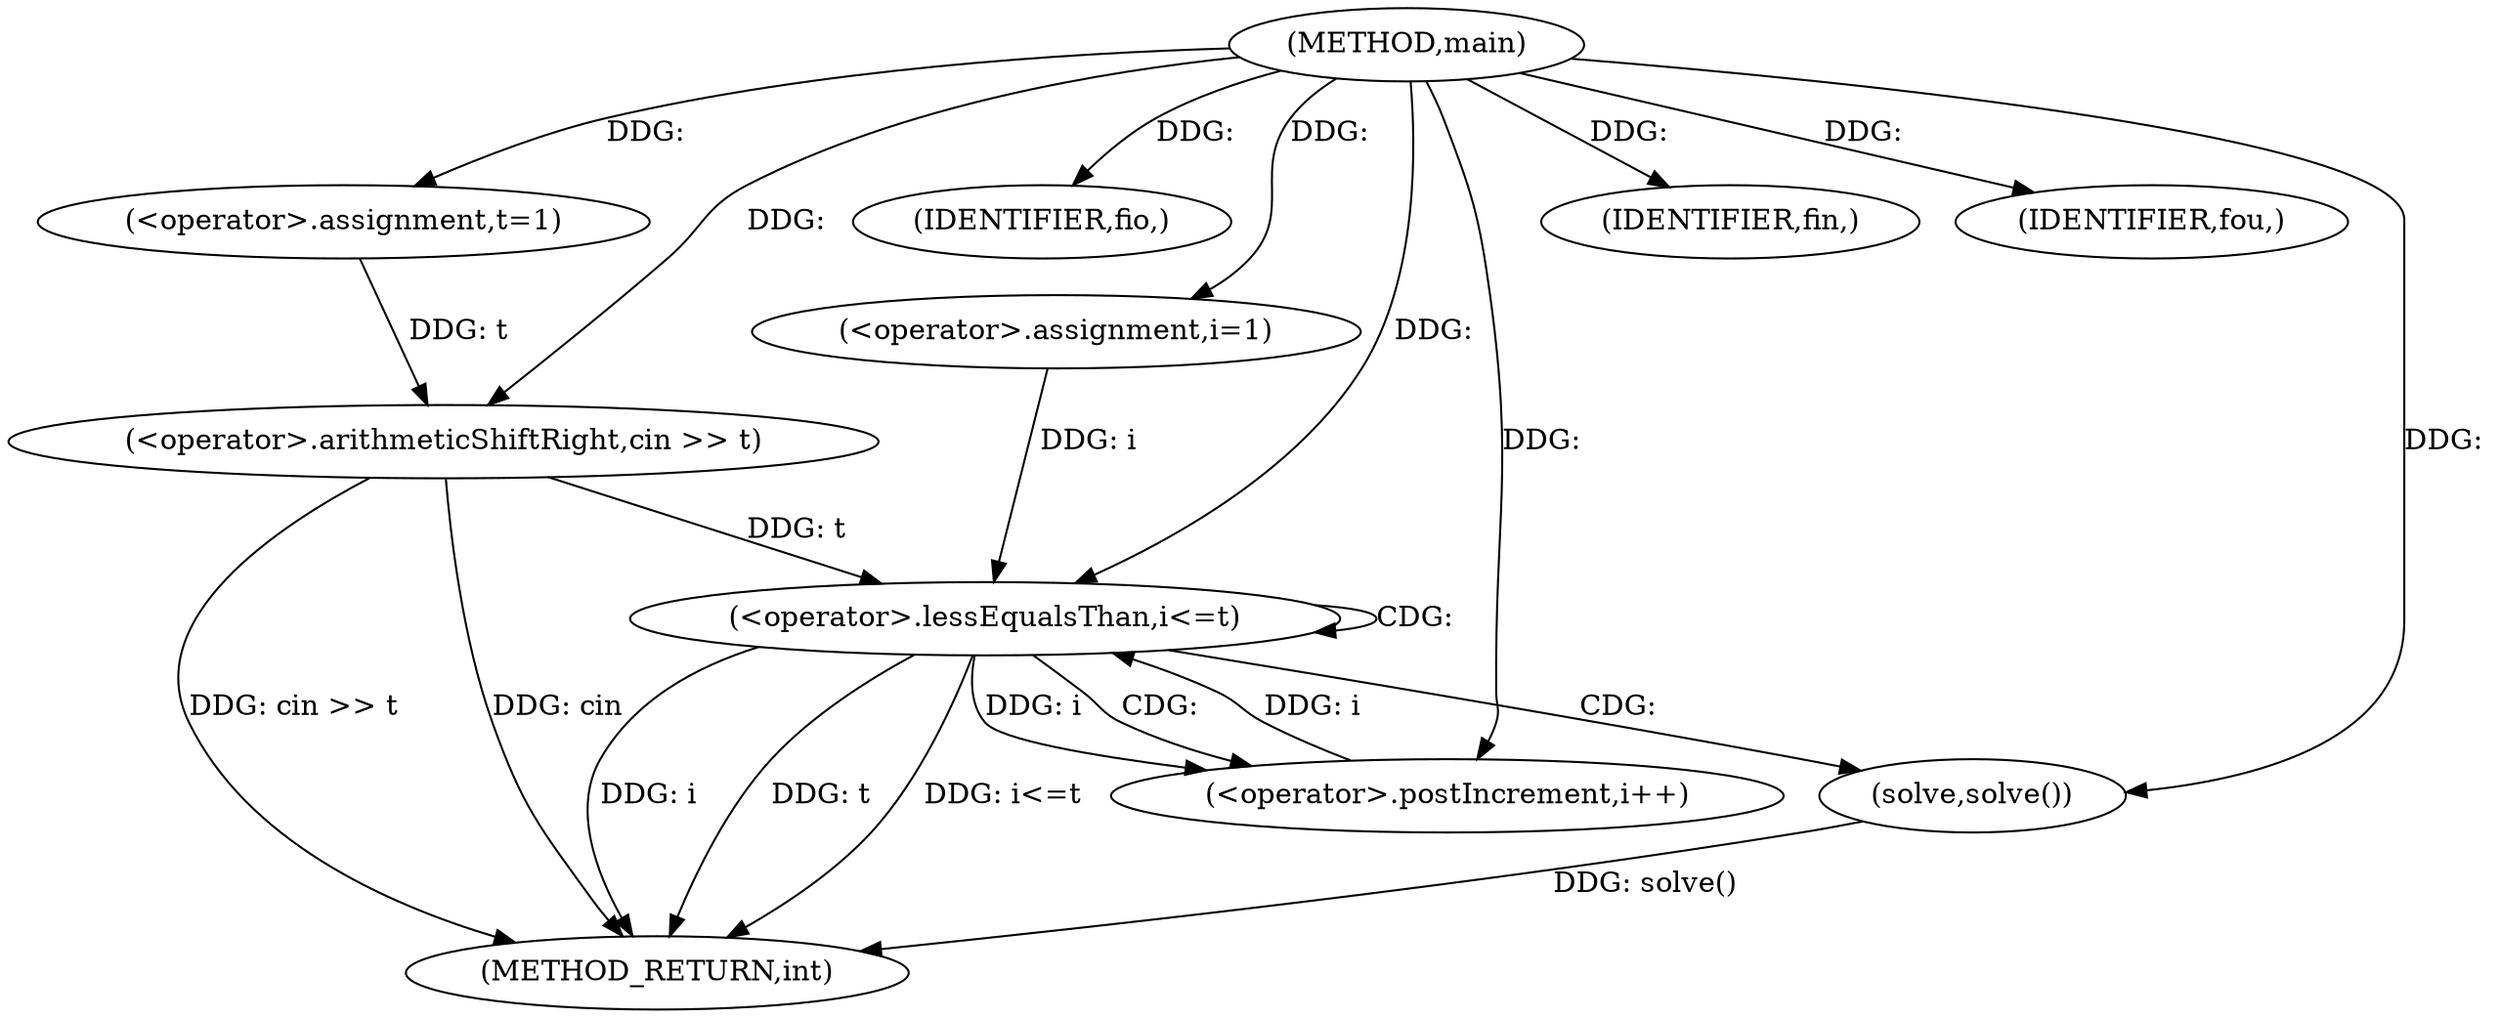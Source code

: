 digraph "main" {  
"1000229" [label = "(METHOD,main)" ]
"1000255" [label = "(METHOD_RETURN,int)" ]
"1000237" [label = "(<operator>.assignment,t=1)" ]
"1000240" [label = "(<operator>.arithmeticShiftRight,cin >> t)" ]
"1000232" [label = "(IDENTIFIER,fio,)" ]
"1000245" [label = "(<operator>.assignment,i=1)" ]
"1000248" [label = "(<operator>.lessEqualsThan,i<=t)" ]
"1000251" [label = "(<operator>.postIncrement,i++)" ]
"1000234" [label = "(IDENTIFIER,fin,)" ]
"1000235" [label = "(IDENTIFIER,fou,)" ]
"1000254" [label = "(solve,solve())" ]
  "1000240" -> "1000255"  [ label = "DDG: cin >> t"] 
  "1000248" -> "1000255"  [ label = "DDG: i"] 
  "1000248" -> "1000255"  [ label = "DDG: t"] 
  "1000248" -> "1000255"  [ label = "DDG: i<=t"] 
  "1000254" -> "1000255"  [ label = "DDG: solve()"] 
  "1000240" -> "1000255"  [ label = "DDG: cin"] 
  "1000229" -> "1000237"  [ label = "DDG: "] 
  "1000229" -> "1000232"  [ label = "DDG: "] 
  "1000229" -> "1000240"  [ label = "DDG: "] 
  "1000237" -> "1000240"  [ label = "DDG: t"] 
  "1000229" -> "1000245"  [ label = "DDG: "] 
  "1000229" -> "1000234"  [ label = "DDG: "] 
  "1000229" -> "1000235"  [ label = "DDG: "] 
  "1000245" -> "1000248"  [ label = "DDG: i"] 
  "1000251" -> "1000248"  [ label = "DDG: i"] 
  "1000229" -> "1000248"  [ label = "DDG: "] 
  "1000240" -> "1000248"  [ label = "DDG: t"] 
  "1000248" -> "1000251"  [ label = "DDG: i"] 
  "1000229" -> "1000251"  [ label = "DDG: "] 
  "1000229" -> "1000254"  [ label = "DDG: "] 
  "1000248" -> "1000248"  [ label = "CDG: "] 
  "1000248" -> "1000254"  [ label = "CDG: "] 
  "1000248" -> "1000251"  [ label = "CDG: "] 
}
